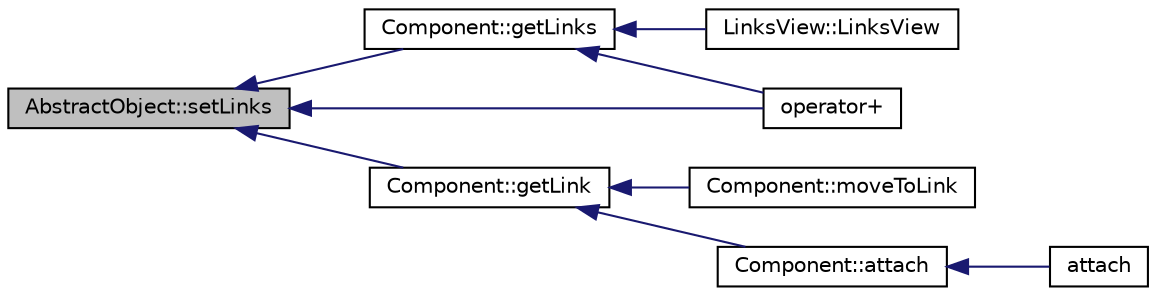 digraph "AbstractObject::setLinks"
{
  edge [fontname="Helvetica",fontsize="10",labelfontname="Helvetica",labelfontsize="10"];
  node [fontname="Helvetica",fontsize="10",shape=record];
  rankdir="LR";
  Node1 [label="AbstractObject::setLinks",height=0.2,width=0.4,color="black", fillcolor="grey75", style="filled" fontcolor="black"];
  Node1 -> Node2 [dir="back",color="midnightblue",fontsize="10",style="solid",fontname="Helvetica"];
  Node2 [label="Component::getLinks",height=0.2,width=0.4,color="black", fillcolor="white", style="filled",URL="$classComponent.html#a49bda799c32846b690940adc73ef49a0"];
  Node2 -> Node3 [dir="back",color="midnightblue",fontsize="10",style="solid",fontname="Helvetica"];
  Node3 [label="LinksView::LinksView",height=0.2,width=0.4,color="black", fillcolor="white", style="filled",URL="$classLinksView.html#ac098d8856f85d764e3dbad57be30e8da"];
  Node2 -> Node4 [dir="back",color="midnightblue",fontsize="10",style="solid",fontname="Helvetica"];
  Node4 [label="operator+",height=0.2,width=0.4,color="black", fillcolor="white", style="filled",URL="$Union_8h.html#a4bd396e9dea95407a61ac9b4b079c063"];
  Node1 -> Node5 [dir="back",color="midnightblue",fontsize="10",style="solid",fontname="Helvetica"];
  Node5 [label="Component::getLink",height=0.2,width=0.4,color="black", fillcolor="white", style="filled",URL="$classComponent.html#a91c6c7f8caa0ab0e6d8368ee46a4edb9"];
  Node5 -> Node6 [dir="back",color="midnightblue",fontsize="10",style="solid",fontname="Helvetica"];
  Node6 [label="Component::moveToLink",height=0.2,width=0.4,color="black", fillcolor="white", style="filled",URL="$classComponent.html#a90358faa491581771a2677e8cdc00bfd",tooltip="Move To Link Function This method rotates and translates the component in order to place it at a link..."];
  Node5 -> Node7 [dir="back",color="midnightblue",fontsize="10",style="solid",fontname="Helvetica"];
  Node7 [label="Component::attach",height=0.2,width=0.4,color="black", fillcolor="white", style="filled",URL="$classComponent.html#a229e816c0585cc4452b0200e0e842d1c",tooltip="Attaches two components This method attaches attachment component to the componet, making the links fit together."];
  Node7 -> Node8 [dir="back",color="midnightblue",fontsize="10",style="solid",fontname="Helvetica"];
  Node8 [label="attach",height=0.2,width=0.4,color="black", fillcolor="white", style="filled",URL="$globalfunctions_8h.html#a09e34955be2ae478ecf8ee52ce4cc741",tooltip="Attaches two components This method attaches attachment component to base componet, making the links fit together."];
  Node1 -> Node4 [dir="back",color="midnightblue",fontsize="10",style="solid",fontname="Helvetica"];
}

